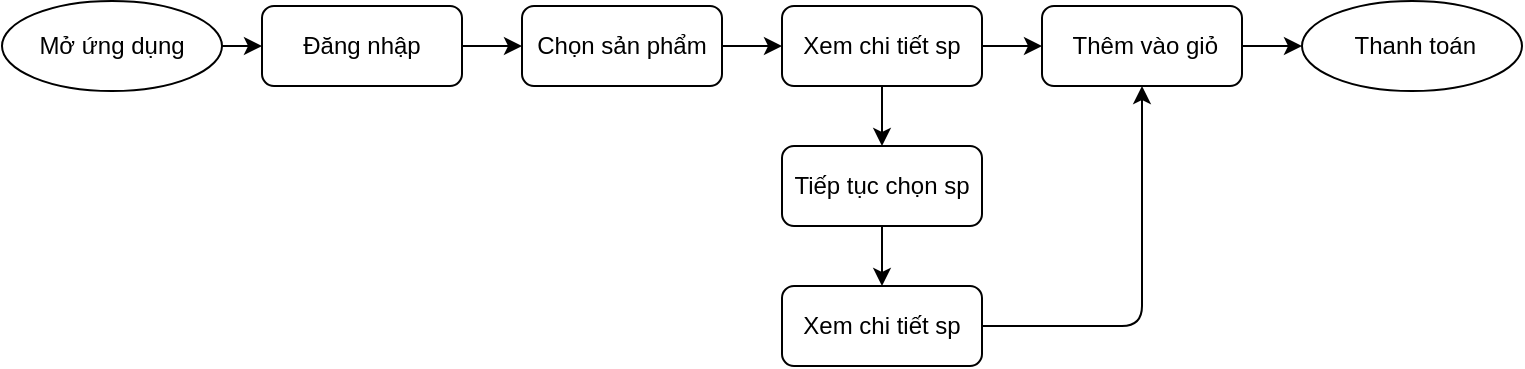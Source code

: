 <mxfile version="14.5.1" type="github">
  <diagram id="c-jtBuiGroq4_gE1Di_v" name="Page-1">
    <mxGraphModel dx="922" dy="428" grid="1" gridSize="10" guides="1" tooltips="1" connect="1" arrows="1" fold="1" page="1" pageScale="1" pageWidth="827" pageHeight="1169" math="0" shadow="0">
      <root>
        <mxCell id="0" />
        <mxCell id="1" parent="0" />
        <mxCell id="9b9O60mqYydiylZgs1uv-3" value="Đăng nhập" style="rounded=1;whiteSpace=wrap;html=1;" parent="1" vertex="1">
          <mxGeometry x="200" y="270" width="100" height="40" as="geometry" />
        </mxCell>
        <mxCell id="9b9O60mqYydiylZgs1uv-4" value="" style="endArrow=classic;html=1;exitX=1;exitY=0.5;exitDx=0;exitDy=0;entryX=0;entryY=0.5;entryDx=0;entryDy=0;" parent="1" target="9b9O60mqYydiylZgs1uv-3" edge="1">
          <mxGeometry width="50" height="50" relative="1" as="geometry">
            <mxPoint x="180" y="290" as="sourcePoint" />
            <mxPoint x="310" y="340" as="targetPoint" />
          </mxGeometry>
        </mxCell>
        <mxCell id="9b9O60mqYydiylZgs1uv-5" value="Chọn sản phẩm" style="rounded=1;whiteSpace=wrap;html=1;" parent="1" vertex="1">
          <mxGeometry x="330" y="270" width="100" height="40" as="geometry" />
        </mxCell>
        <mxCell id="9b9O60mqYydiylZgs1uv-6" value="" style="endArrow=classic;html=1;exitX=1;exitY=0.5;exitDx=0;exitDy=0;entryX=0;entryY=0.5;entryDx=0;entryDy=0;" parent="1" source="9b9O60mqYydiylZgs1uv-3" target="9b9O60mqYydiylZgs1uv-5" edge="1">
          <mxGeometry width="50" height="50" relative="1" as="geometry">
            <mxPoint x="180.0" y="300" as="sourcePoint" />
            <mxPoint x="210.0" y="300" as="targetPoint" />
          </mxGeometry>
        </mxCell>
        <mxCell id="9b9O60mqYydiylZgs1uv-7" value="Xem chi tiết sp" style="rounded=1;whiteSpace=wrap;html=1;" parent="1" vertex="1">
          <mxGeometry x="460" y="270" width="100" height="40" as="geometry" />
        </mxCell>
        <mxCell id="9b9O60mqYydiylZgs1uv-8" value="" style="endArrow=classic;html=1;exitX=1;exitY=0.5;exitDx=0;exitDy=0;entryX=0;entryY=0.5;entryDx=0;entryDy=0;" parent="1" source="9b9O60mqYydiylZgs1uv-5" target="9b9O60mqYydiylZgs1uv-7" edge="1">
          <mxGeometry width="50" height="50" relative="1" as="geometry">
            <mxPoint x="310.0" y="300" as="sourcePoint" />
            <mxPoint x="340.0" y="300" as="targetPoint" />
          </mxGeometry>
        </mxCell>
        <mxCell id="9b9O60mqYydiylZgs1uv-9" value="&amp;nbsp;Thêm vào giỏ" style="rounded=1;whiteSpace=wrap;html=1;" parent="1" vertex="1">
          <mxGeometry x="590" y="270" width="100" height="40" as="geometry" />
        </mxCell>
        <mxCell id="9b9O60mqYydiylZgs1uv-10" value="" style="endArrow=classic;html=1;entryX=0;entryY=0.5;entryDx=0;entryDy=0;exitX=1;exitY=0.5;exitDx=0;exitDy=0;" parent="1" source="9b9O60mqYydiylZgs1uv-7" target="9b9O60mqYydiylZgs1uv-9" edge="1">
          <mxGeometry width="50" height="50" relative="1" as="geometry">
            <mxPoint x="560" y="290" as="sourcePoint" />
            <mxPoint x="470" y="300" as="targetPoint" />
          </mxGeometry>
        </mxCell>
        <mxCell id="9b9O60mqYydiylZgs1uv-12" value="" style="endArrow=classic;html=1;entryX=0;entryY=0.5;entryDx=0;entryDy=0;exitX=1;exitY=0.5;exitDx=0;exitDy=0;" parent="1" source="9b9O60mqYydiylZgs1uv-9" edge="1">
          <mxGeometry width="50" height="50" relative="1" as="geometry">
            <mxPoint x="570" y="300" as="sourcePoint" />
            <mxPoint x="720" y="290" as="targetPoint" />
          </mxGeometry>
        </mxCell>
        <mxCell id="9b9O60mqYydiylZgs1uv-13" value="Tiếp tục chọn sp" style="rounded=1;whiteSpace=wrap;html=1;" parent="1" vertex="1">
          <mxGeometry x="460" y="340" width="100" height="40" as="geometry" />
        </mxCell>
        <mxCell id="9b9O60mqYydiylZgs1uv-14" value="" style="endArrow=classic;html=1;entryX=0.5;entryY=0;entryDx=0;entryDy=0;exitX=0.5;exitY=1;exitDx=0;exitDy=0;" parent="1" source="9b9O60mqYydiylZgs1uv-7" target="9b9O60mqYydiylZgs1uv-13" edge="1">
          <mxGeometry width="50" height="50" relative="1" as="geometry">
            <mxPoint x="570" y="300" as="sourcePoint" />
            <mxPoint x="600" y="300" as="targetPoint" />
          </mxGeometry>
        </mxCell>
        <mxCell id="9b9O60mqYydiylZgs1uv-15" value="Xem chi tiết sp" style="rounded=1;whiteSpace=wrap;html=1;" parent="1" vertex="1">
          <mxGeometry x="460" y="410" width="100" height="40" as="geometry" />
        </mxCell>
        <mxCell id="9b9O60mqYydiylZgs1uv-16" value="" style="endArrow=classic;html=1;entryX=0.5;entryY=0;entryDx=0;entryDy=0;exitX=0.5;exitY=1;exitDx=0;exitDy=0;" parent="1" source="9b9O60mqYydiylZgs1uv-13" target="9b9O60mqYydiylZgs1uv-15" edge="1">
          <mxGeometry width="50" height="50" relative="1" as="geometry">
            <mxPoint x="520" y="320" as="sourcePoint" />
            <mxPoint x="520" y="350" as="targetPoint" />
          </mxGeometry>
        </mxCell>
        <mxCell id="9b9O60mqYydiylZgs1uv-17" value="" style="endArrow=classic;html=1;entryX=0.5;entryY=1;entryDx=0;entryDy=0;exitX=1;exitY=0.5;exitDx=0;exitDy=0;" parent="1" source="9b9O60mqYydiylZgs1uv-15" target="9b9O60mqYydiylZgs1uv-9" edge="1">
          <mxGeometry width="50" height="50" relative="1" as="geometry">
            <mxPoint x="530" y="330" as="sourcePoint" />
            <mxPoint x="530" y="360" as="targetPoint" />
            <Array as="points">
              <mxPoint x="640" y="430" />
            </Array>
          </mxGeometry>
        </mxCell>
        <mxCell id="O-JguI98eEhpfNUR1Clq-1" value="Mở ứng dụng" style="ellipse;whiteSpace=wrap;html=1;" vertex="1" parent="1">
          <mxGeometry x="70" y="267.5" width="110" height="45" as="geometry" />
        </mxCell>
        <mxCell id="O-JguI98eEhpfNUR1Clq-2" value="&amp;nbsp;Thanh toán" style="ellipse;whiteSpace=wrap;html=1;" vertex="1" parent="1">
          <mxGeometry x="720" y="267.5" width="110" height="45" as="geometry" />
        </mxCell>
      </root>
    </mxGraphModel>
  </diagram>
</mxfile>
